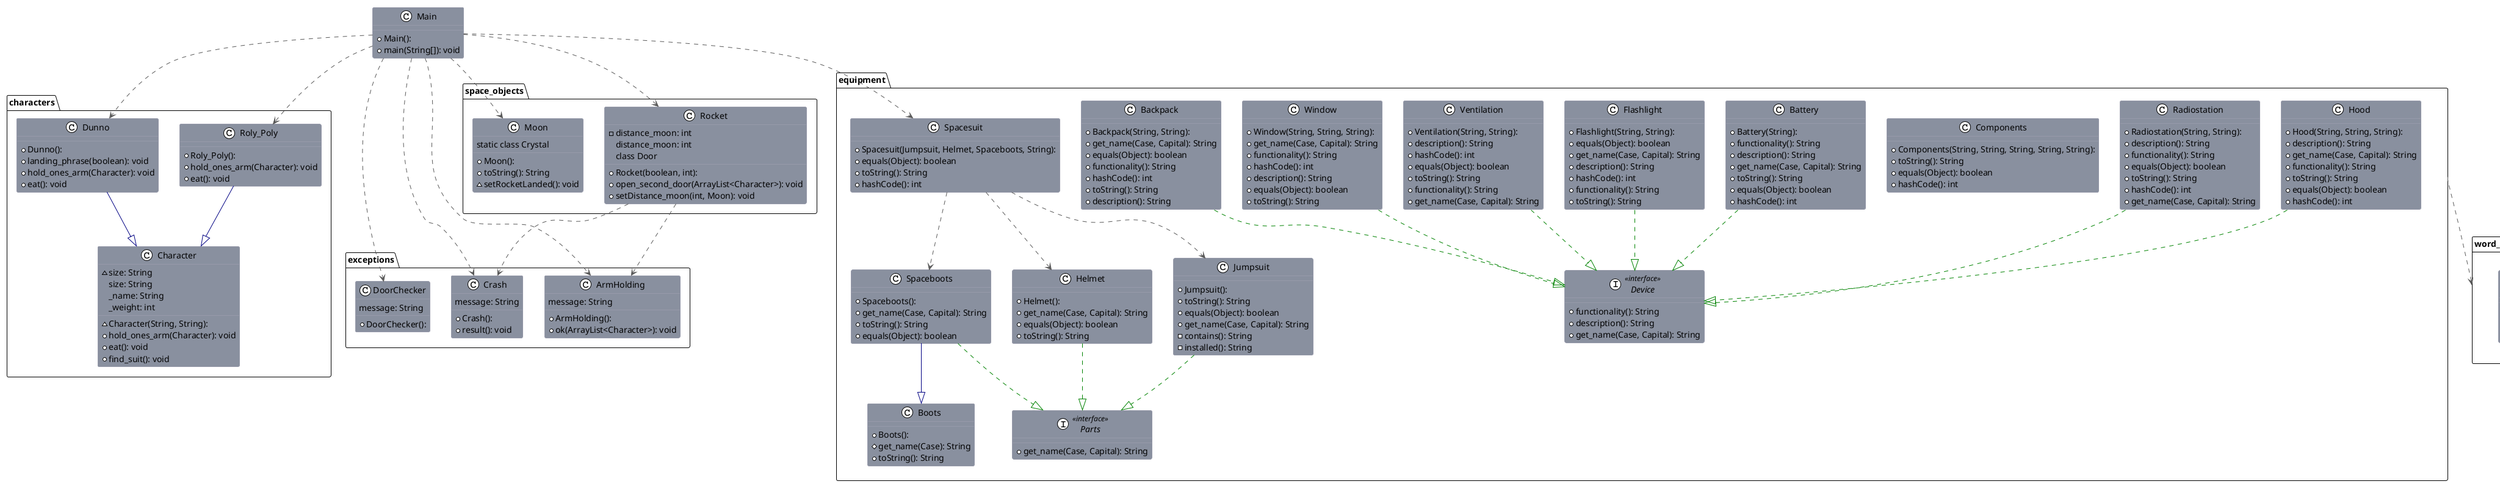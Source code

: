 @startuml

!theme plain
'top to bottom direction
'skinparam linetype ortho
skinparam class {
  BackgroundColor #89909F
  ArrowColor      #4682B4
  BorderColor     #979AAA
}

package exceptions{
    class ArmHolding {
      + ArmHolding():
      + ok(ArrayList<Character>): void
       message: String
    }

    class DoorChecker {
      + DoorChecker():
       message: String
    }

    class Crash {
      + Crash():
      + result(): void
       message: String
    }
}

package characters{
class Character {
  ~ Character(String, String):
  ~ size: String
  + hold_ones_arm(Character): void
  + eat(): void
  + find_suit(): void
   size: String
   _name: String
   _weight: int
}

class Dunno {
  + Dunno():
  + landing_phrase(boolean): void
  + hold_ones_arm(Character): void
  + eat(): void
}

class Roly_Poly {
  + Roly_Poly():
  + hold_ones_arm(Character): void
  + eat(): void
}

}

package word_formation{
enum Capital << enumeration >> {
  + Capital():
  + valueOf(String): Capital
  + opposite(): Capital
  + values(): Capital[]
}
enum Case << enumeration >> {
  + Case():
  + valueOf(String): Case
  + values(): Case[]
}
}

package space_objects{
class Moon {
  + Moon():
  + toString(): String
  ~ setRocketLanded(): void
  static class Crystal
}

class Rocket {
  + Rocket(boolean, int):
  - distance_moon: int
  + open_second_door(ArrayList<Character>): void
  + setDistance_moon(int, Moon): void
   distance_moon: int
  class Door
}
}

package equipment{
class Backpack {
  + Backpack(String, String):
  + get_name(Case, Capital): String
  + equals(Object): boolean
  + functionality(): String
  + hashCode(): int
  + toString(): String
  + description(): String
}
class Battery {
  + Battery(String):
  + functionality(): String
  + description(): String
  + get_name(Case, Capital): String
  + toString(): String
  + equals(Object): boolean
  + hashCode(): int
}
class Boots {
  + Boots():
  # get_name(Case): String
  + toString(): String
}


class Components {
  + Components(String, String, String, String, String):
  + toString(): String
  + equals(Object): boolean
  + hashCode(): int
}

interface Device << interface >> {
  + functionality(): String
  + description(): String
  + get_name(Case, Capital): String
}


class Flashlight {
  + Flashlight(String, String):
  + equals(Object): boolean
  + get_name(Case, Capital): String
  + description(): String
  + hashCode(): int
  + functionality(): String
  + toString(): String
}
class Helmet {
  + Helmet():
  + get_name(Case, Capital): String
  + equals(Object): boolean
  + toString(): String
}
class Hood {
  + Hood(String, String, String):
  + description(): String
  + get_name(Case, Capital): String
  + functionality(): String
  + toString(): String
  + equals(Object): boolean
  + hashCode(): int
}
class Jumpsuit {
  + Jumpsuit():
  + toString(): String
  + equals(Object): boolean
  + get_name(Case, Capital): String
  - contains(): String
  - installed(): String
}


interface Parts << interface >> {
  + get_name(Case, Capital): String
}
class Radiostation {
  + Radiostation(String, String):
  + description(): String
  + functionality(): String
  + equals(Object): boolean
  + toString(): String
  + hashCode(): int
  + get_name(Case, Capital): String
}


class Spaceboots {
  + Spaceboots():
  + get_name(Case, Capital): String
  + toString(): String
  + equals(Object): boolean
}
class Spacesuit {
  + Spacesuit(Jumpsuit, Helmet, Spaceboots, String):
  + equals(Object): boolean
  + toString(): String
  + hashCode(): int
}
class Ventilation {
  + Ventilation(String, String):
  + description(): String
  + hashCode(): int
  + equals(Object): boolean
  + toString(): String
  + functionality(): String
  + get_name(Case, Capital): String
}
class Window {
  + Window(String, String, String):
  + get_name(Case, Capital): String
  + functionality(): String
  + hashCode(): int
  + description(): String
  + equals(Object): boolean
  + toString(): String
}
}
class Main {
  + Main():
  + main(String[]): void
}

Backpack      -[#008200,dashed]-^  Device
Battery       -[#008200,dashed]-^  Device
Dunno         -[#000082,plain]-^  Character
Flashlight    -[#008200,dashed]-^  Device
Helmet        -[#008200,dashed]-^  Parts
Hood          -[#008200,dashed]-^  Device
Jumpsuit      -[#008200,dashed]-^  Parts
Radiostation  -[#008200,dashed]-^  Device
Roly_Poly     -[#000082,plain]-^  Character
Spaceboots    -[#000082,plain]-^  Boots
Spaceboots    -[#008200,dashed]-^  Parts
Ventilation   -[#008200,dashed]-^  Device
Window        -[#008200,dashed]-^  Device
Main          -[#595959,dashed]->  DoorChecker
Main          -[#595959,dashed]->  ArmHolding
Main          -[#595959,dashed]->  Crash
Main          -[#595959,dashed]->  Roly_Poly
Main          -[#595959,dashed]->  Dunno
Rocket          -[#595959,dashed]->  ArmHolding
Rocket          -[#595959,dashed]->  Crash
Main          -[#595959,dashed]->  Rocket
Main          -[#595959,dashed]->  Moon
Main          -[#595959,dashed]->  Spacesuit
Spacesuit          -[#595959,dashed]->  Jumpsuit
Spacesuit          -[#595959,dashed]->  Helmet
Spacesuit          -[#595959,dashed]->  Spaceboots
equipment -[#595959,dashed]-> word_formation


@enduml
